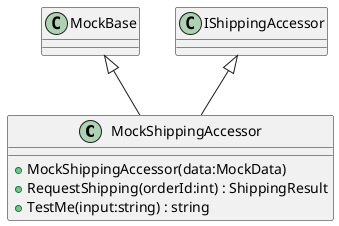 @startuml
class MockShippingAccessor {
    + MockShippingAccessor(data:MockData)
    + RequestShipping(orderId:int) : ShippingResult
    + TestMe(input:string) : string
}
MockBase <|-- MockShippingAccessor
IShippingAccessor <|-- MockShippingAccessor
@enduml

